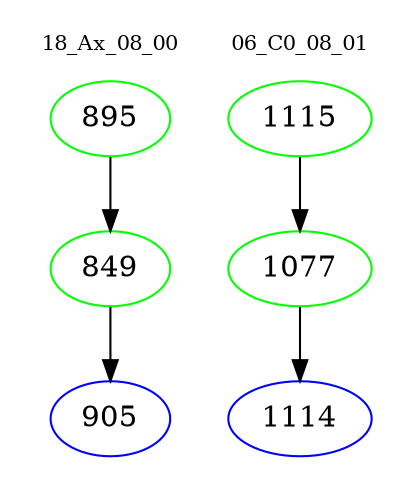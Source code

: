 digraph{
subgraph cluster_0 {
color = white
label = "18_Ax_08_00";
fontsize=10;
T0_895 [label="895", color="green"]
T0_895 -> T0_849 [color="black"]
T0_849 [label="849", color="green"]
T0_849 -> T0_905 [color="black"]
T0_905 [label="905", color="blue"]
}
subgraph cluster_1 {
color = white
label = "06_C0_08_01";
fontsize=10;
T1_1115 [label="1115", color="green"]
T1_1115 -> T1_1077 [color="black"]
T1_1077 [label="1077", color="green"]
T1_1077 -> T1_1114 [color="black"]
T1_1114 [label="1114", color="blue"]
}
}
